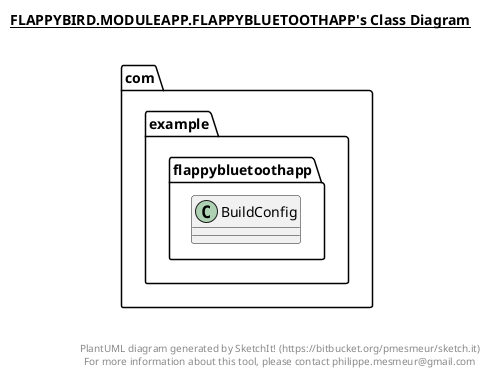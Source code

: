 @startuml

title __FLAPPYBIRD.MODULEAPP.FLAPPYBLUETOOTHAPP's Class Diagram__\n

  namespace com.example.flappybluetoothapp {
    class com.example.flappybluetoothapp.BuildConfig {
    }
  }
  



right footer


PlantUML diagram generated by SketchIt! (https://bitbucket.org/pmesmeur/sketch.it)
For more information about this tool, please contact philippe.mesmeur@gmail.com
endfooter

@enduml
